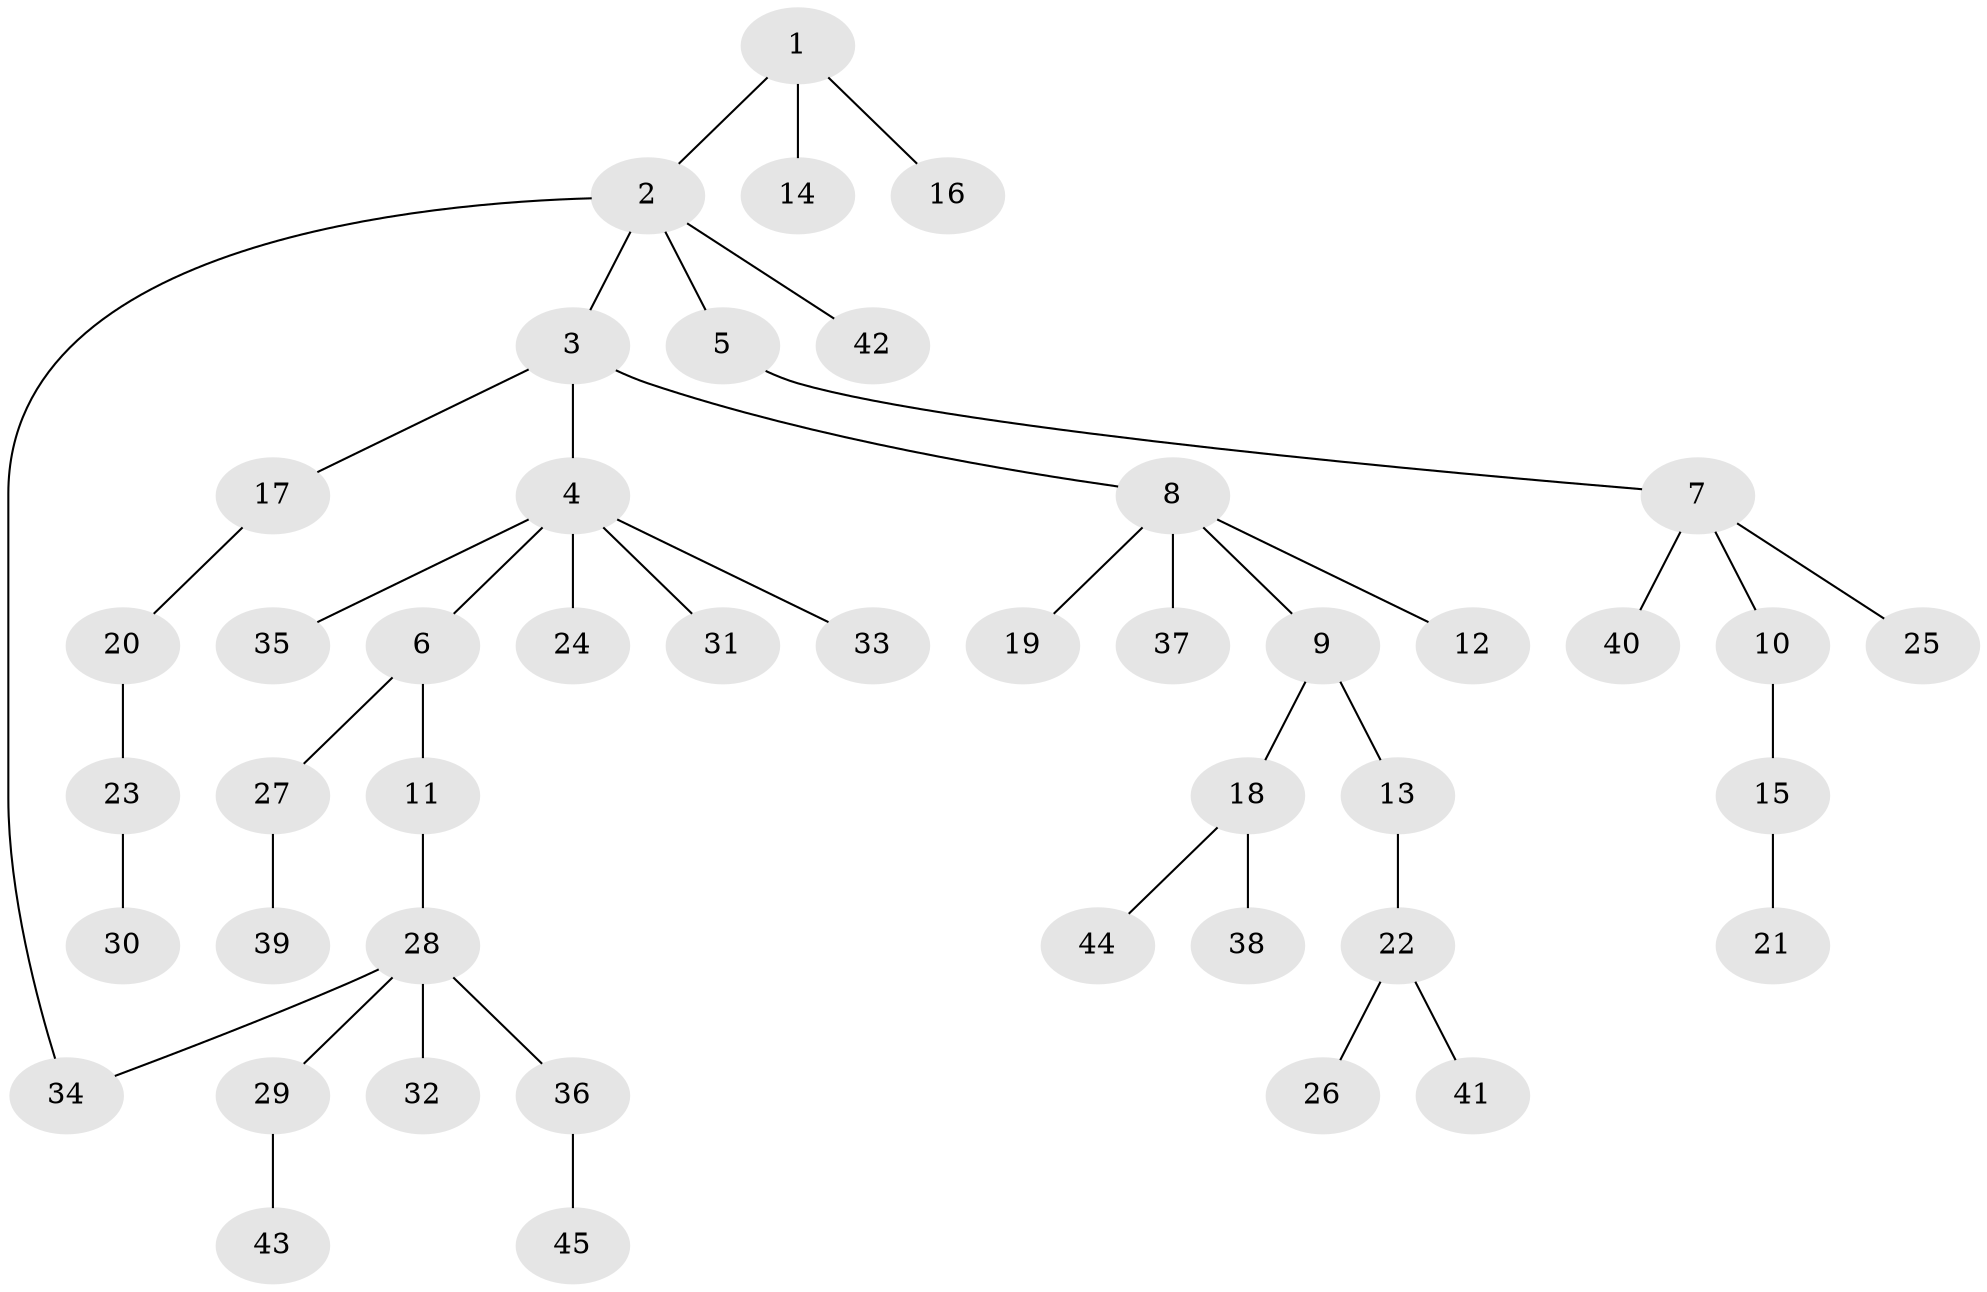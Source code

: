 // original degree distribution, {3: 0.140625, 6: 0.03125, 5: 0.03125, 7: 0.015625, 4: 0.0625, 1: 0.5625, 2: 0.15625}
// Generated by graph-tools (version 1.1) at 2025/49/03/04/25 22:49:06]
// undirected, 45 vertices, 45 edges
graph export_dot {
  node [color=gray90,style=filled];
  1;
  2;
  3;
  4;
  5;
  6;
  7;
  8;
  9;
  10;
  11;
  12;
  13;
  14;
  15;
  16;
  17;
  18;
  19;
  20;
  21;
  22;
  23;
  24;
  25;
  26;
  27;
  28;
  29;
  30;
  31;
  32;
  33;
  34;
  35;
  36;
  37;
  38;
  39;
  40;
  41;
  42;
  43;
  44;
  45;
  1 -- 2 [weight=1.0];
  1 -- 14 [weight=1.0];
  1 -- 16 [weight=1.0];
  2 -- 3 [weight=1.0];
  2 -- 5 [weight=1.0];
  2 -- 34 [weight=1.0];
  2 -- 42 [weight=1.0];
  3 -- 4 [weight=1.0];
  3 -- 8 [weight=1.0];
  3 -- 17 [weight=1.0];
  4 -- 6 [weight=1.0];
  4 -- 24 [weight=1.0];
  4 -- 31 [weight=1.0];
  4 -- 33 [weight=1.0];
  4 -- 35 [weight=1.0];
  5 -- 7 [weight=1.0];
  6 -- 11 [weight=1.0];
  6 -- 27 [weight=1.0];
  7 -- 10 [weight=1.0];
  7 -- 25 [weight=1.0];
  7 -- 40 [weight=1.0];
  8 -- 9 [weight=1.0];
  8 -- 12 [weight=1.0];
  8 -- 19 [weight=1.0];
  8 -- 37 [weight=1.0];
  9 -- 13 [weight=1.0];
  9 -- 18 [weight=1.0];
  10 -- 15 [weight=1.0];
  11 -- 28 [weight=1.0];
  13 -- 22 [weight=1.0];
  15 -- 21 [weight=1.0];
  17 -- 20 [weight=1.0];
  18 -- 38 [weight=1.0];
  18 -- 44 [weight=1.0];
  20 -- 23 [weight=1.0];
  22 -- 26 [weight=1.0];
  22 -- 41 [weight=1.0];
  23 -- 30 [weight=1.0];
  27 -- 39 [weight=1.0];
  28 -- 29 [weight=1.0];
  28 -- 32 [weight=1.0];
  28 -- 34 [weight=1.0];
  28 -- 36 [weight=1.0];
  29 -- 43 [weight=1.0];
  36 -- 45 [weight=1.0];
}

